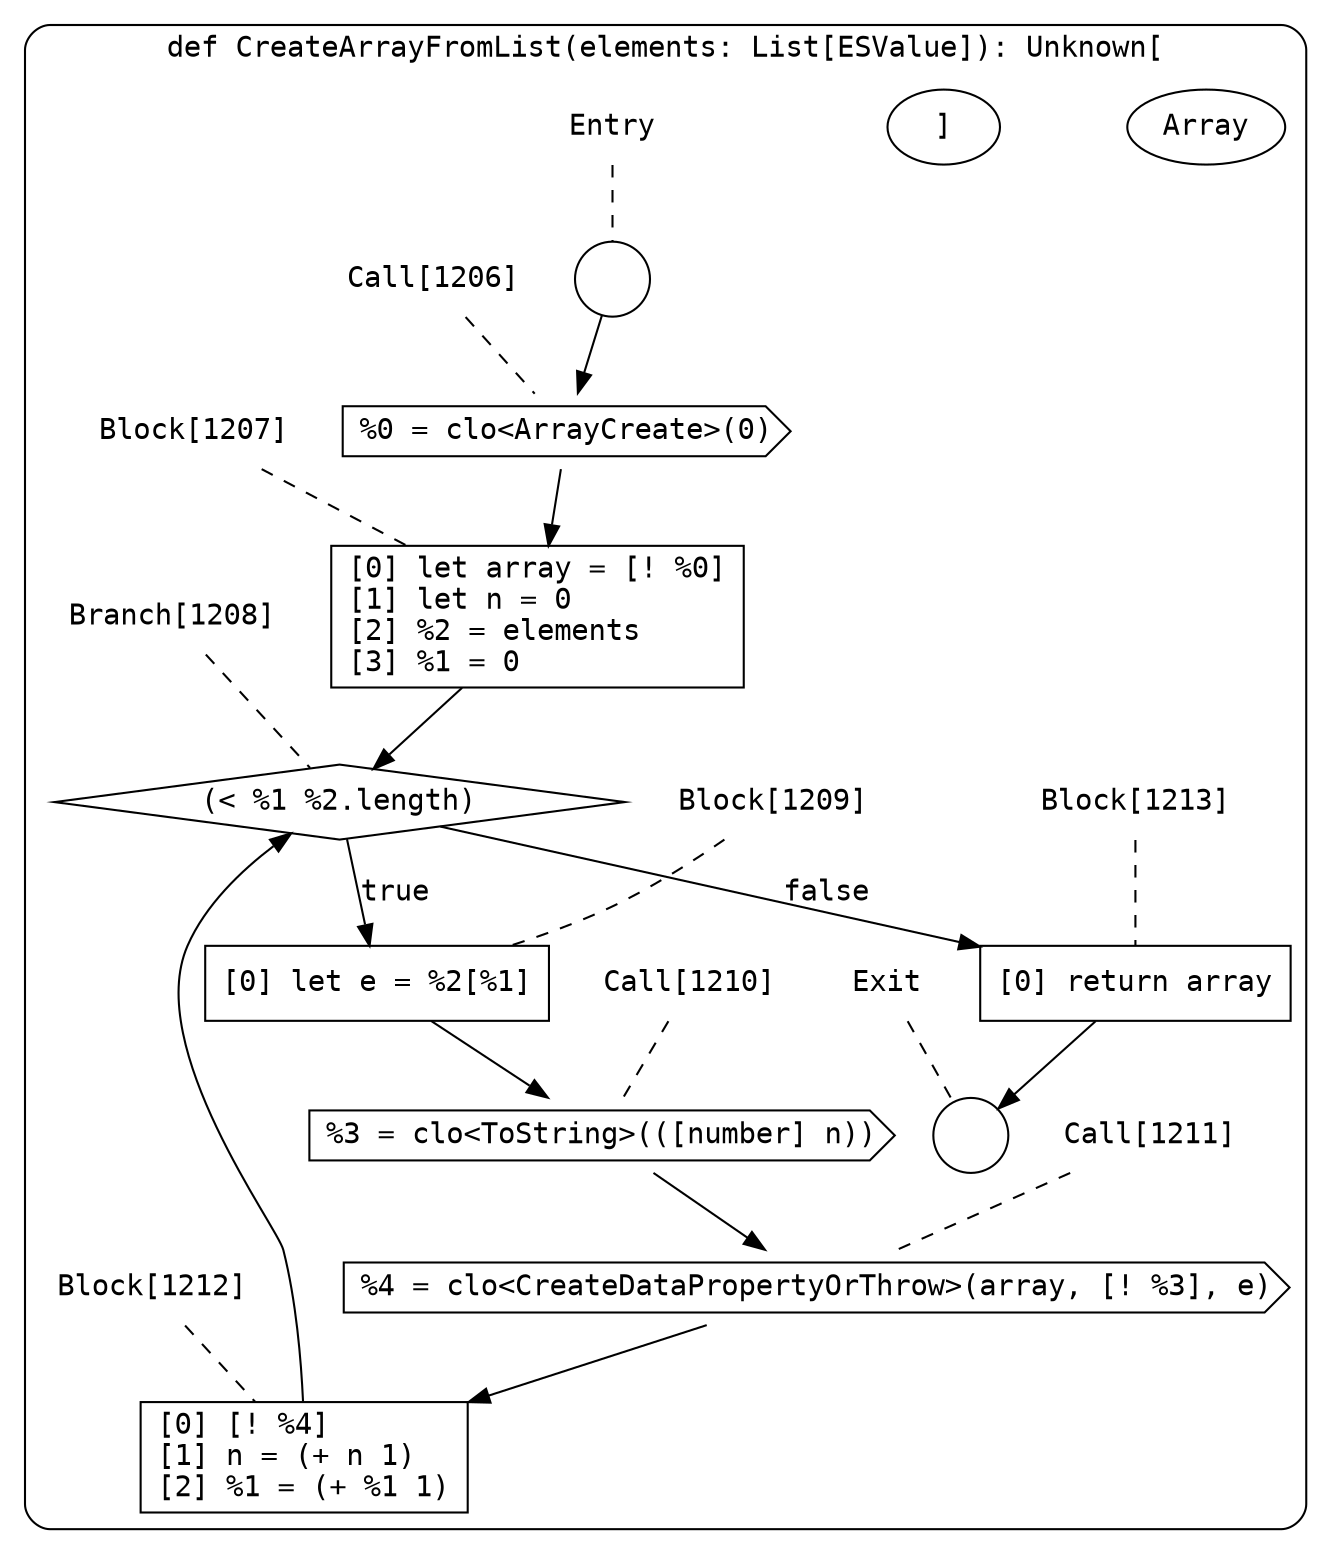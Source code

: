 digraph {
  graph [fontname = "Consolas"]
  node [fontname = "Consolas"]
  edge [fontname = "Consolas"]
  subgraph cluster146 {
    label = "def CreateArrayFromList(elements: List[ESValue]): Unknown["Array"]"
    style = rounded
    cluster146_entry_name [shape=none, label=<<font color="black">Entry</font>>]
    cluster146_entry_name -> cluster146_entry [arrowhead=none, color="black", style=dashed]
    cluster146_entry [shape=circle label=" " color="black" fillcolor="white" style=filled]
    cluster146_entry -> node1206 [color="black"]
    cluster146_exit_name [shape=none, label=<<font color="black">Exit</font>>]
    cluster146_exit_name -> cluster146_exit [arrowhead=none, color="black", style=dashed]
    cluster146_exit [shape=circle label=" " color="black" fillcolor="white" style=filled]
    node1206_name [shape=none, label=<<font color="black">Call[1206]</font>>]
    node1206_name -> node1206 [arrowhead=none, color="black", style=dashed]
    node1206 [shape=cds, label=<<font color="black">%0 = clo&lt;ArrayCreate&gt;(0)</font>> color="black" fillcolor="white", style=filled]
    node1206 -> node1207 [color="black"]
    node1207_name [shape=none, label=<<font color="black">Block[1207]</font>>]
    node1207_name -> node1207 [arrowhead=none, color="black", style=dashed]
    node1207 [shape=box, label=<<font color="black">[0] let array = [! %0]<BR ALIGN="LEFT"/>[1] let n = 0<BR ALIGN="LEFT"/>[2] %2 = elements<BR ALIGN="LEFT"/>[3] %1 = 0<BR ALIGN="LEFT"/></font>> color="black" fillcolor="white", style=filled]
    node1207 -> node1208 [color="black"]
    node1208_name [shape=none, label=<<font color="black">Branch[1208]</font>>]
    node1208_name -> node1208 [arrowhead=none, color="black", style=dashed]
    node1208 [shape=diamond, label=<<font color="black">(&lt; %1 %2.length)</font>> color="black" fillcolor="white", style=filled]
    node1208 -> node1209 [label=<<font color="black">true</font>> color="black"]
    node1208 -> node1213 [label=<<font color="black">false</font>> color="black"]
    node1209_name [shape=none, label=<<font color="black">Block[1209]</font>>]
    node1209_name -> node1209 [arrowhead=none, color="black", style=dashed]
    node1209 [shape=box, label=<<font color="black">[0] let e = %2[%1]<BR ALIGN="LEFT"/></font>> color="black" fillcolor="white", style=filled]
    node1209 -> node1210 [color="black"]
    node1213_name [shape=none, label=<<font color="black">Block[1213]</font>>]
    node1213_name -> node1213 [arrowhead=none, color="black", style=dashed]
    node1213 [shape=box, label=<<font color="black">[0] return array<BR ALIGN="LEFT"/></font>> color="black" fillcolor="white", style=filled]
    node1213 -> cluster146_exit [color="black"]
    node1210_name [shape=none, label=<<font color="black">Call[1210]</font>>]
    node1210_name -> node1210 [arrowhead=none, color="black", style=dashed]
    node1210 [shape=cds, label=<<font color="black">%3 = clo&lt;ToString&gt;(([number] n))</font>> color="black" fillcolor="white", style=filled]
    node1210 -> node1211 [color="black"]
    node1211_name [shape=none, label=<<font color="black">Call[1211]</font>>]
    node1211_name -> node1211 [arrowhead=none, color="black", style=dashed]
    node1211 [shape=cds, label=<<font color="black">%4 = clo&lt;CreateDataPropertyOrThrow&gt;(array, [! %3], e)</font>> color="black" fillcolor="white", style=filled]
    node1211 -> node1212 [color="black"]
    node1212_name [shape=none, label=<<font color="black">Block[1212]</font>>]
    node1212_name -> node1212 [arrowhead=none, color="black", style=dashed]
    node1212 [shape=box, label=<<font color="black">[0] [! %4]<BR ALIGN="LEFT"/>[1] n = (+ n 1)<BR ALIGN="LEFT"/>[2] %1 = (+ %1 1)<BR ALIGN="LEFT"/></font>> color="black" fillcolor="white", style=filled]
    node1212 -> node1208 [color="black"]
  }
}